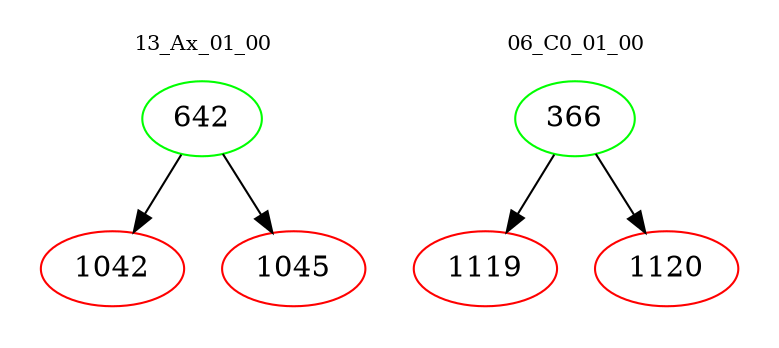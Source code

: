 digraph{
subgraph cluster_0 {
color = white
label = "13_Ax_01_00";
fontsize=10;
T0_642 [label="642", color="green"]
T0_642 -> T0_1042 [color="black"]
T0_1042 [label="1042", color="red"]
T0_642 -> T0_1045 [color="black"]
T0_1045 [label="1045", color="red"]
}
subgraph cluster_1 {
color = white
label = "06_C0_01_00";
fontsize=10;
T1_366 [label="366", color="green"]
T1_366 -> T1_1119 [color="black"]
T1_1119 [label="1119", color="red"]
T1_366 -> T1_1120 [color="black"]
T1_1120 [label="1120", color="red"]
}
}
